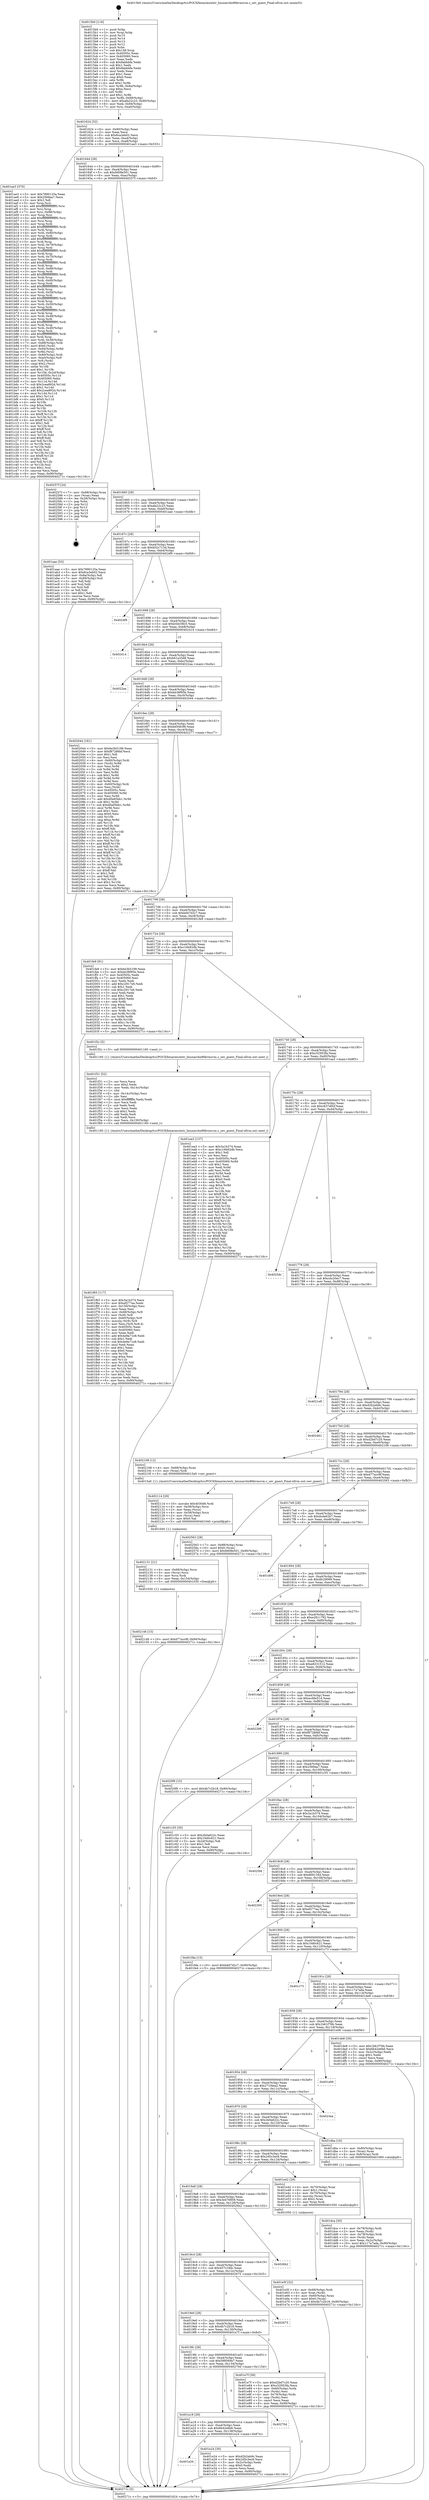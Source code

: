 digraph "0x4015b0" {
  label = "0x4015b0 (/mnt/c/Users/mathe/Desktop/tcc/POCII/binaries/extr_linuxarchx86kvmsvm.c_sev_guest_Final-ollvm.out::main(0))"
  labelloc = "t"
  node[shape=record]

  Entry [label="",width=0.3,height=0.3,shape=circle,fillcolor=black,style=filled]
  "0x401624" [label="{
     0x401624 [32]\l
     | [instrs]\l
     &nbsp;&nbsp;0x401624 \<+6\>: mov -0x90(%rbp),%eax\l
     &nbsp;&nbsp;0x40162a \<+2\>: mov %eax,%ecx\l
     &nbsp;&nbsp;0x40162c \<+6\>: sub $0x8ca3eb02,%ecx\l
     &nbsp;&nbsp;0x401632 \<+6\>: mov %eax,-0xa4(%rbp)\l
     &nbsp;&nbsp;0x401638 \<+6\>: mov %ecx,-0xa8(%rbp)\l
     &nbsp;&nbsp;0x40163e \<+6\>: je 0000000000401ae3 \<main+0x533\>\l
  }"]
  "0x401ae3" [label="{
     0x401ae3 [370]\l
     | [instrs]\l
     &nbsp;&nbsp;0x401ae3 \<+5\>: mov $0x7890125a,%eax\l
     &nbsp;&nbsp;0x401ae8 \<+5\>: mov $0x2569aa7,%ecx\l
     &nbsp;&nbsp;0x401aed \<+2\>: mov $0x1,%dl\l
     &nbsp;&nbsp;0x401aef \<+3\>: mov %rsp,%rsi\l
     &nbsp;&nbsp;0x401af2 \<+4\>: add $0xfffffffffffffff0,%rsi\l
     &nbsp;&nbsp;0x401af6 \<+3\>: mov %rsi,%rsp\l
     &nbsp;&nbsp;0x401af9 \<+7\>: mov %rsi,-0x88(%rbp)\l
     &nbsp;&nbsp;0x401b00 \<+3\>: mov %rsp,%rsi\l
     &nbsp;&nbsp;0x401b03 \<+4\>: add $0xfffffffffffffff0,%rsi\l
     &nbsp;&nbsp;0x401b07 \<+3\>: mov %rsi,%rsp\l
     &nbsp;&nbsp;0x401b0a \<+3\>: mov %rsp,%rdi\l
     &nbsp;&nbsp;0x401b0d \<+4\>: add $0xfffffffffffffff0,%rdi\l
     &nbsp;&nbsp;0x401b11 \<+3\>: mov %rdi,%rsp\l
     &nbsp;&nbsp;0x401b14 \<+4\>: mov %rdi,-0x80(%rbp)\l
     &nbsp;&nbsp;0x401b18 \<+3\>: mov %rsp,%rdi\l
     &nbsp;&nbsp;0x401b1b \<+4\>: add $0xfffffffffffffff0,%rdi\l
     &nbsp;&nbsp;0x401b1f \<+3\>: mov %rdi,%rsp\l
     &nbsp;&nbsp;0x401b22 \<+4\>: mov %rdi,-0x78(%rbp)\l
     &nbsp;&nbsp;0x401b26 \<+3\>: mov %rsp,%rdi\l
     &nbsp;&nbsp;0x401b29 \<+4\>: add $0xfffffffffffffff0,%rdi\l
     &nbsp;&nbsp;0x401b2d \<+3\>: mov %rdi,%rsp\l
     &nbsp;&nbsp;0x401b30 \<+4\>: mov %rdi,-0x70(%rbp)\l
     &nbsp;&nbsp;0x401b34 \<+3\>: mov %rsp,%rdi\l
     &nbsp;&nbsp;0x401b37 \<+4\>: add $0xfffffffffffffff0,%rdi\l
     &nbsp;&nbsp;0x401b3b \<+3\>: mov %rdi,%rsp\l
     &nbsp;&nbsp;0x401b3e \<+4\>: mov %rdi,-0x68(%rbp)\l
     &nbsp;&nbsp;0x401b42 \<+3\>: mov %rsp,%rdi\l
     &nbsp;&nbsp;0x401b45 \<+4\>: add $0xfffffffffffffff0,%rdi\l
     &nbsp;&nbsp;0x401b49 \<+3\>: mov %rdi,%rsp\l
     &nbsp;&nbsp;0x401b4c \<+4\>: mov %rdi,-0x60(%rbp)\l
     &nbsp;&nbsp;0x401b50 \<+3\>: mov %rsp,%rdi\l
     &nbsp;&nbsp;0x401b53 \<+4\>: add $0xfffffffffffffff0,%rdi\l
     &nbsp;&nbsp;0x401b57 \<+3\>: mov %rdi,%rsp\l
     &nbsp;&nbsp;0x401b5a \<+4\>: mov %rdi,-0x58(%rbp)\l
     &nbsp;&nbsp;0x401b5e \<+3\>: mov %rsp,%rdi\l
     &nbsp;&nbsp;0x401b61 \<+4\>: add $0xfffffffffffffff0,%rdi\l
     &nbsp;&nbsp;0x401b65 \<+3\>: mov %rdi,%rsp\l
     &nbsp;&nbsp;0x401b68 \<+4\>: mov %rdi,-0x50(%rbp)\l
     &nbsp;&nbsp;0x401b6c \<+3\>: mov %rsp,%rdi\l
     &nbsp;&nbsp;0x401b6f \<+4\>: add $0xfffffffffffffff0,%rdi\l
     &nbsp;&nbsp;0x401b73 \<+3\>: mov %rdi,%rsp\l
     &nbsp;&nbsp;0x401b76 \<+4\>: mov %rdi,-0x48(%rbp)\l
     &nbsp;&nbsp;0x401b7a \<+3\>: mov %rsp,%rdi\l
     &nbsp;&nbsp;0x401b7d \<+4\>: add $0xfffffffffffffff0,%rdi\l
     &nbsp;&nbsp;0x401b81 \<+3\>: mov %rdi,%rsp\l
     &nbsp;&nbsp;0x401b84 \<+4\>: mov %rdi,-0x40(%rbp)\l
     &nbsp;&nbsp;0x401b88 \<+3\>: mov %rsp,%rdi\l
     &nbsp;&nbsp;0x401b8b \<+4\>: add $0xfffffffffffffff0,%rdi\l
     &nbsp;&nbsp;0x401b8f \<+3\>: mov %rdi,%rsp\l
     &nbsp;&nbsp;0x401b92 \<+4\>: mov %rdi,-0x38(%rbp)\l
     &nbsp;&nbsp;0x401b96 \<+7\>: mov -0x88(%rbp),%rdi\l
     &nbsp;&nbsp;0x401b9d \<+6\>: movl $0x0,(%rdi)\l
     &nbsp;&nbsp;0x401ba3 \<+7\>: mov -0x94(%rbp),%r8d\l
     &nbsp;&nbsp;0x401baa \<+3\>: mov %r8d,(%rsi)\l
     &nbsp;&nbsp;0x401bad \<+4\>: mov -0x80(%rbp),%rdi\l
     &nbsp;&nbsp;0x401bb1 \<+7\>: mov -0xa0(%rbp),%r9\l
     &nbsp;&nbsp;0x401bb8 \<+3\>: mov %r9,(%rdi)\l
     &nbsp;&nbsp;0x401bbb \<+3\>: cmpl $0x2,(%rsi)\l
     &nbsp;&nbsp;0x401bbe \<+4\>: setne %r10b\l
     &nbsp;&nbsp;0x401bc2 \<+4\>: and $0x1,%r10b\l
     &nbsp;&nbsp;0x401bc6 \<+4\>: mov %r10b,-0x2d(%rbp)\l
     &nbsp;&nbsp;0x401bca \<+8\>: mov 0x40505c,%r11d\l
     &nbsp;&nbsp;0x401bd2 \<+7\>: mov 0x405060,%ebx\l
     &nbsp;&nbsp;0x401bd9 \<+3\>: mov %r11d,%r14d\l
     &nbsp;&nbsp;0x401bdc \<+7\>: sub $0x2cea892d,%r14d\l
     &nbsp;&nbsp;0x401be3 \<+4\>: sub $0x1,%r14d\l
     &nbsp;&nbsp;0x401be7 \<+7\>: add $0x2cea892d,%r14d\l
     &nbsp;&nbsp;0x401bee \<+4\>: imul %r14d,%r11d\l
     &nbsp;&nbsp;0x401bf2 \<+4\>: and $0x1,%r11d\l
     &nbsp;&nbsp;0x401bf6 \<+4\>: cmp $0x0,%r11d\l
     &nbsp;&nbsp;0x401bfa \<+4\>: sete %r10b\l
     &nbsp;&nbsp;0x401bfe \<+3\>: cmp $0xa,%ebx\l
     &nbsp;&nbsp;0x401c01 \<+4\>: setl %r15b\l
     &nbsp;&nbsp;0x401c05 \<+3\>: mov %r10b,%r12b\l
     &nbsp;&nbsp;0x401c08 \<+4\>: xor $0xff,%r12b\l
     &nbsp;&nbsp;0x401c0c \<+3\>: mov %r15b,%r13b\l
     &nbsp;&nbsp;0x401c0f \<+4\>: xor $0xff,%r13b\l
     &nbsp;&nbsp;0x401c13 \<+3\>: xor $0x1,%dl\l
     &nbsp;&nbsp;0x401c16 \<+3\>: mov %r12b,%sil\l
     &nbsp;&nbsp;0x401c19 \<+4\>: and $0xff,%sil\l
     &nbsp;&nbsp;0x401c1d \<+3\>: and %dl,%r10b\l
     &nbsp;&nbsp;0x401c20 \<+3\>: mov %r13b,%dil\l
     &nbsp;&nbsp;0x401c23 \<+4\>: and $0xff,%dil\l
     &nbsp;&nbsp;0x401c27 \<+3\>: and %dl,%r15b\l
     &nbsp;&nbsp;0x401c2a \<+3\>: or %r10b,%sil\l
     &nbsp;&nbsp;0x401c2d \<+3\>: or %r15b,%dil\l
     &nbsp;&nbsp;0x401c30 \<+3\>: xor %dil,%sil\l
     &nbsp;&nbsp;0x401c33 \<+3\>: or %r13b,%r12b\l
     &nbsp;&nbsp;0x401c36 \<+4\>: xor $0xff,%r12b\l
     &nbsp;&nbsp;0x401c3a \<+3\>: or $0x1,%dl\l
     &nbsp;&nbsp;0x401c3d \<+3\>: and %dl,%r12b\l
     &nbsp;&nbsp;0x401c40 \<+3\>: or %r12b,%sil\l
     &nbsp;&nbsp;0x401c43 \<+4\>: test $0x1,%sil\l
     &nbsp;&nbsp;0x401c47 \<+3\>: cmovne %ecx,%eax\l
     &nbsp;&nbsp;0x401c4a \<+6\>: mov %eax,-0x90(%rbp)\l
     &nbsp;&nbsp;0x401c50 \<+5\>: jmp 000000000040271c \<main+0x116c\>\l
  }"]
  "0x401644" [label="{
     0x401644 [28]\l
     | [instrs]\l
     &nbsp;&nbsp;0x401644 \<+5\>: jmp 0000000000401649 \<main+0x99\>\l
     &nbsp;&nbsp;0x401649 \<+6\>: mov -0xa4(%rbp),%eax\l
     &nbsp;&nbsp;0x40164f \<+5\>: sub $0x9d08e501,%eax\l
     &nbsp;&nbsp;0x401654 \<+6\>: mov %eax,-0xac(%rbp)\l
     &nbsp;&nbsp;0x40165a \<+6\>: je 000000000040257f \<main+0xfcf\>\l
  }"]
  Exit [label="",width=0.3,height=0.3,shape=circle,fillcolor=black,style=filled,peripheries=2]
  "0x40257f" [label="{
     0x40257f [24]\l
     | [instrs]\l
     &nbsp;&nbsp;0x40257f \<+7\>: mov -0x88(%rbp),%rax\l
     &nbsp;&nbsp;0x402586 \<+2\>: mov (%rax),%eax\l
     &nbsp;&nbsp;0x402588 \<+4\>: lea -0x28(%rbp),%rsp\l
     &nbsp;&nbsp;0x40258c \<+1\>: pop %rbx\l
     &nbsp;&nbsp;0x40258d \<+2\>: pop %r12\l
     &nbsp;&nbsp;0x40258f \<+2\>: pop %r13\l
     &nbsp;&nbsp;0x402591 \<+2\>: pop %r14\l
     &nbsp;&nbsp;0x402593 \<+2\>: pop %r15\l
     &nbsp;&nbsp;0x402595 \<+1\>: pop %rbp\l
     &nbsp;&nbsp;0x402596 \<+1\>: ret\l
  }"]
  "0x401660" [label="{
     0x401660 [28]\l
     | [instrs]\l
     &nbsp;&nbsp;0x401660 \<+5\>: jmp 0000000000401665 \<main+0xb5\>\l
     &nbsp;&nbsp;0x401665 \<+6\>: mov -0xa4(%rbp),%eax\l
     &nbsp;&nbsp;0x40166b \<+5\>: sub $0xafa22c23,%eax\l
     &nbsp;&nbsp;0x401670 \<+6\>: mov %eax,-0xb0(%rbp)\l
     &nbsp;&nbsp;0x401676 \<+6\>: je 0000000000401aae \<main+0x4fe\>\l
  }"]
  "0x402146" [label="{
     0x402146 [15]\l
     | [instrs]\l
     &nbsp;&nbsp;0x402146 \<+10\>: movl $0xd77acc9f,-0x90(%rbp)\l
     &nbsp;&nbsp;0x402150 \<+5\>: jmp 000000000040271c \<main+0x116c\>\l
  }"]
  "0x401aae" [label="{
     0x401aae [53]\l
     | [instrs]\l
     &nbsp;&nbsp;0x401aae \<+5\>: mov $0x7890125a,%eax\l
     &nbsp;&nbsp;0x401ab3 \<+5\>: mov $0x8ca3eb02,%ecx\l
     &nbsp;&nbsp;0x401ab8 \<+6\>: mov -0x8a(%rbp),%dl\l
     &nbsp;&nbsp;0x401abe \<+7\>: mov -0x89(%rbp),%sil\l
     &nbsp;&nbsp;0x401ac5 \<+3\>: mov %dl,%dil\l
     &nbsp;&nbsp;0x401ac8 \<+3\>: and %sil,%dil\l
     &nbsp;&nbsp;0x401acb \<+3\>: xor %sil,%dl\l
     &nbsp;&nbsp;0x401ace \<+3\>: or %dl,%dil\l
     &nbsp;&nbsp;0x401ad1 \<+4\>: test $0x1,%dil\l
     &nbsp;&nbsp;0x401ad5 \<+3\>: cmovne %ecx,%eax\l
     &nbsp;&nbsp;0x401ad8 \<+6\>: mov %eax,-0x90(%rbp)\l
     &nbsp;&nbsp;0x401ade \<+5\>: jmp 000000000040271c \<main+0x116c\>\l
  }"]
  "0x40167c" [label="{
     0x40167c [28]\l
     | [instrs]\l
     &nbsp;&nbsp;0x40167c \<+5\>: jmp 0000000000401681 \<main+0xd1\>\l
     &nbsp;&nbsp;0x401681 \<+6\>: mov -0xa4(%rbp),%eax\l
     &nbsp;&nbsp;0x401687 \<+5\>: sub $0xb02c713d,%eax\l
     &nbsp;&nbsp;0x40168c \<+6\>: mov %eax,-0xb4(%rbp)\l
     &nbsp;&nbsp;0x401692 \<+6\>: je 00000000004024f9 \<main+0xf49\>\l
  }"]
  "0x40271c" [label="{
     0x40271c [5]\l
     | [instrs]\l
     &nbsp;&nbsp;0x40271c \<+5\>: jmp 0000000000401624 \<main+0x74\>\l
  }"]
  "0x4015b0" [label="{
     0x4015b0 [116]\l
     | [instrs]\l
     &nbsp;&nbsp;0x4015b0 \<+1\>: push %rbp\l
     &nbsp;&nbsp;0x4015b1 \<+3\>: mov %rsp,%rbp\l
     &nbsp;&nbsp;0x4015b4 \<+2\>: push %r15\l
     &nbsp;&nbsp;0x4015b6 \<+2\>: push %r14\l
     &nbsp;&nbsp;0x4015b8 \<+2\>: push %r13\l
     &nbsp;&nbsp;0x4015ba \<+2\>: push %r12\l
     &nbsp;&nbsp;0x4015bc \<+1\>: push %rbx\l
     &nbsp;&nbsp;0x4015bd \<+7\>: sub $0x148,%rsp\l
     &nbsp;&nbsp;0x4015c4 \<+7\>: mov 0x40505c,%eax\l
     &nbsp;&nbsp;0x4015cb \<+7\>: mov 0x405060,%ecx\l
     &nbsp;&nbsp;0x4015d2 \<+2\>: mov %eax,%edx\l
     &nbsp;&nbsp;0x4015d4 \<+6\>: sub $0x8abbbfe,%edx\l
     &nbsp;&nbsp;0x4015da \<+3\>: sub $0x1,%edx\l
     &nbsp;&nbsp;0x4015dd \<+6\>: add $0x8abbbfe,%edx\l
     &nbsp;&nbsp;0x4015e3 \<+3\>: imul %edx,%eax\l
     &nbsp;&nbsp;0x4015e6 \<+3\>: and $0x1,%eax\l
     &nbsp;&nbsp;0x4015e9 \<+3\>: cmp $0x0,%eax\l
     &nbsp;&nbsp;0x4015ec \<+4\>: sete %r8b\l
     &nbsp;&nbsp;0x4015f0 \<+4\>: and $0x1,%r8b\l
     &nbsp;&nbsp;0x4015f4 \<+7\>: mov %r8b,-0x8a(%rbp)\l
     &nbsp;&nbsp;0x4015fb \<+3\>: cmp $0xa,%ecx\l
     &nbsp;&nbsp;0x4015fe \<+4\>: setl %r8b\l
     &nbsp;&nbsp;0x401602 \<+4\>: and $0x1,%r8b\l
     &nbsp;&nbsp;0x401606 \<+7\>: mov %r8b,-0x89(%rbp)\l
     &nbsp;&nbsp;0x40160d \<+10\>: movl $0xafa22c23,-0x90(%rbp)\l
     &nbsp;&nbsp;0x401617 \<+6\>: mov %edi,-0x94(%rbp)\l
     &nbsp;&nbsp;0x40161d \<+7\>: mov %rsi,-0xa0(%rbp)\l
  }"]
  "0x402131" [label="{
     0x402131 [21]\l
     | [instrs]\l
     &nbsp;&nbsp;0x402131 \<+4\>: mov -0x68(%rbp),%rcx\l
     &nbsp;&nbsp;0x402135 \<+3\>: mov (%rcx),%rcx\l
     &nbsp;&nbsp;0x402138 \<+3\>: mov %rcx,%rdi\l
     &nbsp;&nbsp;0x40213b \<+6\>: mov %eax,-0x154(%rbp)\l
     &nbsp;&nbsp;0x402141 \<+5\>: call 0000000000401030 \<free@plt\>\l
     | [calls]\l
     &nbsp;&nbsp;0x401030 \{1\} (unknown)\l
  }"]
  "0x402114" [label="{
     0x402114 [29]\l
     | [instrs]\l
     &nbsp;&nbsp;0x402114 \<+10\>: movabs $0x4030d6,%rdi\l
     &nbsp;&nbsp;0x40211e \<+4\>: mov -0x58(%rbp),%rcx\l
     &nbsp;&nbsp;0x402122 \<+2\>: mov %eax,(%rcx)\l
     &nbsp;&nbsp;0x402124 \<+4\>: mov -0x58(%rbp),%rcx\l
     &nbsp;&nbsp;0x402128 \<+2\>: mov (%rcx),%esi\l
     &nbsp;&nbsp;0x40212a \<+2\>: mov $0x0,%al\l
     &nbsp;&nbsp;0x40212c \<+5\>: call 0000000000401040 \<printf@plt\>\l
     | [calls]\l
     &nbsp;&nbsp;0x401040 \{1\} (unknown)\l
  }"]
  "0x4024f9" [label="{
     0x4024f9\l
  }", style=dashed]
  "0x401698" [label="{
     0x401698 [28]\l
     | [instrs]\l
     &nbsp;&nbsp;0x401698 \<+5\>: jmp 000000000040169d \<main+0xed\>\l
     &nbsp;&nbsp;0x40169d \<+6\>: mov -0xa4(%rbp),%eax\l
     &nbsp;&nbsp;0x4016a3 \<+5\>: sub $0xb5dc58c5,%eax\l
     &nbsp;&nbsp;0x4016a8 \<+6\>: mov %eax,-0xb8(%rbp)\l
     &nbsp;&nbsp;0x4016ae \<+6\>: je 0000000000402414 \<main+0xe64\>\l
  }"]
  "0x401f65" [label="{
     0x401f65 [117]\l
     | [instrs]\l
     &nbsp;&nbsp;0x401f65 \<+5\>: mov $0x3a1b374,%ecx\l
     &nbsp;&nbsp;0x401f6a \<+5\>: mov $0xef277ea,%edx\l
     &nbsp;&nbsp;0x401f6f \<+6\>: mov -0x150(%rbp),%esi\l
     &nbsp;&nbsp;0x401f75 \<+3\>: imul %eax,%esi\l
     &nbsp;&nbsp;0x401f78 \<+4\>: mov -0x68(%rbp),%r8\l
     &nbsp;&nbsp;0x401f7c \<+3\>: mov (%r8),%r8\l
     &nbsp;&nbsp;0x401f7f \<+4\>: mov -0x60(%rbp),%r9\l
     &nbsp;&nbsp;0x401f83 \<+3\>: movslq (%r9),%r9\l
     &nbsp;&nbsp;0x401f86 \<+4\>: mov %esi,(%r8,%r9,4)\l
     &nbsp;&nbsp;0x401f8a \<+7\>: mov 0x40505c,%eax\l
     &nbsp;&nbsp;0x401f91 \<+7\>: mov 0x405060,%esi\l
     &nbsp;&nbsp;0x401f98 \<+2\>: mov %eax,%edi\l
     &nbsp;&nbsp;0x401f9a \<+6\>: add $0x4e9a71e8,%edi\l
     &nbsp;&nbsp;0x401fa0 \<+3\>: sub $0x1,%edi\l
     &nbsp;&nbsp;0x401fa3 \<+6\>: sub $0x4e9a71e8,%edi\l
     &nbsp;&nbsp;0x401fa9 \<+3\>: imul %edi,%eax\l
     &nbsp;&nbsp;0x401fac \<+3\>: and $0x1,%eax\l
     &nbsp;&nbsp;0x401faf \<+3\>: cmp $0x0,%eax\l
     &nbsp;&nbsp;0x401fb2 \<+4\>: sete %r10b\l
     &nbsp;&nbsp;0x401fb6 \<+3\>: cmp $0xa,%esi\l
     &nbsp;&nbsp;0x401fb9 \<+4\>: setl %r11b\l
     &nbsp;&nbsp;0x401fbd \<+3\>: mov %r10b,%bl\l
     &nbsp;&nbsp;0x401fc0 \<+3\>: and %r11b,%bl\l
     &nbsp;&nbsp;0x401fc3 \<+3\>: xor %r11b,%r10b\l
     &nbsp;&nbsp;0x401fc6 \<+3\>: or %r10b,%bl\l
     &nbsp;&nbsp;0x401fc9 \<+3\>: test $0x1,%bl\l
     &nbsp;&nbsp;0x401fcc \<+3\>: cmovne %edx,%ecx\l
     &nbsp;&nbsp;0x401fcf \<+6\>: mov %ecx,-0x90(%rbp)\l
     &nbsp;&nbsp;0x401fd5 \<+5\>: jmp 000000000040271c \<main+0x116c\>\l
  }"]
  "0x402414" [label="{
     0x402414\l
  }", style=dashed]
  "0x4016b4" [label="{
     0x4016b4 [28]\l
     | [instrs]\l
     &nbsp;&nbsp;0x4016b4 \<+5\>: jmp 00000000004016b9 \<main+0x109\>\l
     &nbsp;&nbsp;0x4016b9 \<+6\>: mov -0xa4(%rbp),%eax\l
     &nbsp;&nbsp;0x4016bf \<+5\>: sub $0xb61a33d8,%eax\l
     &nbsp;&nbsp;0x4016c4 \<+6\>: mov %eax,-0xbc(%rbp)\l
     &nbsp;&nbsp;0x4016ca \<+6\>: je 00000000004022aa \<main+0xcfa\>\l
  }"]
  "0x401f31" [label="{
     0x401f31 [52]\l
     | [instrs]\l
     &nbsp;&nbsp;0x401f31 \<+2\>: xor %ecx,%ecx\l
     &nbsp;&nbsp;0x401f33 \<+5\>: mov $0x2,%edx\l
     &nbsp;&nbsp;0x401f38 \<+6\>: mov %edx,-0x14c(%rbp)\l
     &nbsp;&nbsp;0x401f3e \<+1\>: cltd\l
     &nbsp;&nbsp;0x401f3f \<+6\>: mov -0x14c(%rbp),%esi\l
     &nbsp;&nbsp;0x401f45 \<+2\>: idiv %esi\l
     &nbsp;&nbsp;0x401f47 \<+6\>: imul $0xfffffffe,%edx,%edx\l
     &nbsp;&nbsp;0x401f4d \<+2\>: mov %ecx,%edi\l
     &nbsp;&nbsp;0x401f4f \<+2\>: sub %edx,%edi\l
     &nbsp;&nbsp;0x401f51 \<+2\>: mov %ecx,%edx\l
     &nbsp;&nbsp;0x401f53 \<+3\>: sub $0x1,%edx\l
     &nbsp;&nbsp;0x401f56 \<+2\>: add %edx,%edi\l
     &nbsp;&nbsp;0x401f58 \<+2\>: sub %edi,%ecx\l
     &nbsp;&nbsp;0x401f5a \<+6\>: mov %ecx,-0x150(%rbp)\l
     &nbsp;&nbsp;0x401f60 \<+5\>: call 0000000000401160 \<next_i\>\l
     | [calls]\l
     &nbsp;&nbsp;0x401160 \{1\} (/mnt/c/Users/mathe/Desktop/tcc/POCII/binaries/extr_linuxarchx86kvmsvm.c_sev_guest_Final-ollvm.out::next_i)\l
  }"]
  "0x4022aa" [label="{
     0x4022aa\l
  }", style=dashed]
  "0x4016d0" [label="{
     0x4016d0 [28]\l
     | [instrs]\l
     &nbsp;&nbsp;0x4016d0 \<+5\>: jmp 00000000004016d5 \<main+0x125\>\l
     &nbsp;&nbsp;0x4016d5 \<+6\>: mov -0xa4(%rbp),%eax\l
     &nbsp;&nbsp;0x4016db \<+5\>: sub $0xbb38f95b,%eax\l
     &nbsp;&nbsp;0x4016e0 \<+6\>: mov %eax,-0xc0(%rbp)\l
     &nbsp;&nbsp;0x4016e6 \<+6\>: je 0000000000402044 \<main+0xa94\>\l
  }"]
  "0x401e5f" [label="{
     0x401e5f [32]\l
     | [instrs]\l
     &nbsp;&nbsp;0x401e5f \<+4\>: mov -0x68(%rbp),%rdi\l
     &nbsp;&nbsp;0x401e63 \<+3\>: mov %rax,(%rdi)\l
     &nbsp;&nbsp;0x401e66 \<+4\>: mov -0x60(%rbp),%rax\l
     &nbsp;&nbsp;0x401e6a \<+6\>: movl $0x0,(%rax)\l
     &nbsp;&nbsp;0x401e70 \<+10\>: movl $0x4b7c2b18,-0x90(%rbp)\l
     &nbsp;&nbsp;0x401e7a \<+5\>: jmp 000000000040271c \<main+0x116c\>\l
  }"]
  "0x402044" [label="{
     0x402044 [181]\l
     | [instrs]\l
     &nbsp;&nbsp;0x402044 \<+5\>: mov $0x6e3b5199,%eax\l
     &nbsp;&nbsp;0x402049 \<+5\>: mov $0xf87286bf,%ecx\l
     &nbsp;&nbsp;0x40204e \<+2\>: mov $0x1,%dl\l
     &nbsp;&nbsp;0x402050 \<+2\>: xor %esi,%esi\l
     &nbsp;&nbsp;0x402052 \<+4\>: mov -0x60(%rbp),%rdi\l
     &nbsp;&nbsp;0x402056 \<+3\>: mov (%rdi),%r8d\l
     &nbsp;&nbsp;0x402059 \<+3\>: mov %esi,%r9d\l
     &nbsp;&nbsp;0x40205c \<+3\>: sub %r8d,%r9d\l
     &nbsp;&nbsp;0x40205f \<+3\>: mov %esi,%r8d\l
     &nbsp;&nbsp;0x402062 \<+4\>: sub $0x1,%r8d\l
     &nbsp;&nbsp;0x402066 \<+3\>: add %r8d,%r9d\l
     &nbsp;&nbsp;0x402069 \<+3\>: sub %r9d,%esi\l
     &nbsp;&nbsp;0x40206c \<+4\>: mov -0x60(%rbp),%rdi\l
     &nbsp;&nbsp;0x402070 \<+2\>: mov %esi,(%rdi)\l
     &nbsp;&nbsp;0x402072 \<+7\>: mov 0x40505c,%esi\l
     &nbsp;&nbsp;0x402079 \<+8\>: mov 0x405060,%r8d\l
     &nbsp;&nbsp;0x402081 \<+3\>: mov %esi,%r9d\l
     &nbsp;&nbsp;0x402084 \<+7\>: add $0xd0a95bb1,%r9d\l
     &nbsp;&nbsp;0x40208b \<+4\>: sub $0x1,%r9d\l
     &nbsp;&nbsp;0x40208f \<+7\>: sub $0xd0a95bb1,%r9d\l
     &nbsp;&nbsp;0x402096 \<+4\>: imul %r9d,%esi\l
     &nbsp;&nbsp;0x40209a \<+3\>: and $0x1,%esi\l
     &nbsp;&nbsp;0x40209d \<+3\>: cmp $0x0,%esi\l
     &nbsp;&nbsp;0x4020a0 \<+4\>: sete %r10b\l
     &nbsp;&nbsp;0x4020a4 \<+4\>: cmp $0xa,%r8d\l
     &nbsp;&nbsp;0x4020a8 \<+4\>: setl %r11b\l
     &nbsp;&nbsp;0x4020ac \<+3\>: mov %r10b,%bl\l
     &nbsp;&nbsp;0x4020af \<+3\>: xor $0xff,%bl\l
     &nbsp;&nbsp;0x4020b2 \<+3\>: mov %r11b,%r14b\l
     &nbsp;&nbsp;0x4020b5 \<+4\>: xor $0xff,%r14b\l
     &nbsp;&nbsp;0x4020b9 \<+3\>: xor $0x1,%dl\l
     &nbsp;&nbsp;0x4020bc \<+3\>: mov %bl,%r15b\l
     &nbsp;&nbsp;0x4020bf \<+4\>: and $0xff,%r15b\l
     &nbsp;&nbsp;0x4020c3 \<+3\>: and %dl,%r10b\l
     &nbsp;&nbsp;0x4020c6 \<+3\>: mov %r14b,%r12b\l
     &nbsp;&nbsp;0x4020c9 \<+4\>: and $0xff,%r12b\l
     &nbsp;&nbsp;0x4020cd \<+3\>: and %dl,%r11b\l
     &nbsp;&nbsp;0x4020d0 \<+3\>: or %r10b,%r15b\l
     &nbsp;&nbsp;0x4020d3 \<+3\>: or %r11b,%r12b\l
     &nbsp;&nbsp;0x4020d6 \<+3\>: xor %r12b,%r15b\l
     &nbsp;&nbsp;0x4020d9 \<+3\>: or %r14b,%bl\l
     &nbsp;&nbsp;0x4020dc \<+3\>: xor $0xff,%bl\l
     &nbsp;&nbsp;0x4020df \<+3\>: or $0x1,%dl\l
     &nbsp;&nbsp;0x4020e2 \<+2\>: and %dl,%bl\l
     &nbsp;&nbsp;0x4020e4 \<+3\>: or %bl,%r15b\l
     &nbsp;&nbsp;0x4020e7 \<+4\>: test $0x1,%r15b\l
     &nbsp;&nbsp;0x4020eb \<+3\>: cmovne %ecx,%eax\l
     &nbsp;&nbsp;0x4020ee \<+6\>: mov %eax,-0x90(%rbp)\l
     &nbsp;&nbsp;0x4020f4 \<+5\>: jmp 000000000040271c \<main+0x116c\>\l
  }"]
  "0x4016ec" [label="{
     0x4016ec [28]\l
     | [instrs]\l
     &nbsp;&nbsp;0x4016ec \<+5\>: jmp 00000000004016f1 \<main+0x141\>\l
     &nbsp;&nbsp;0x4016f1 \<+6\>: mov -0xa4(%rbp),%eax\l
     &nbsp;&nbsp;0x4016f7 \<+5\>: sub $0xbd50fc98,%eax\l
     &nbsp;&nbsp;0x4016fc \<+6\>: mov %eax,-0xc4(%rbp)\l
     &nbsp;&nbsp;0x401702 \<+6\>: je 0000000000402277 \<main+0xcc7\>\l
  }"]
  "0x401a34" [label="{
     0x401a34\l
  }", style=dashed]
  "0x402277" [label="{
     0x402277\l
  }", style=dashed]
  "0x401708" [label="{
     0x401708 [28]\l
     | [instrs]\l
     &nbsp;&nbsp;0x401708 \<+5\>: jmp 000000000040170d \<main+0x15d\>\l
     &nbsp;&nbsp;0x40170d \<+6\>: mov -0xa4(%rbp),%eax\l
     &nbsp;&nbsp;0x401713 \<+5\>: sub $0xbdd7d2c7,%eax\l
     &nbsp;&nbsp;0x401718 \<+6\>: mov %eax,-0xc8(%rbp)\l
     &nbsp;&nbsp;0x40171e \<+6\>: je 0000000000401fe9 \<main+0xa39\>\l
  }"]
  "0x401e24" [label="{
     0x401e24 [30]\l
     | [instrs]\l
     &nbsp;&nbsp;0x401e24 \<+5\>: mov $0xd2b2eb9c,%eax\l
     &nbsp;&nbsp;0x401e29 \<+5\>: mov $0x2d5c3ec8,%ecx\l
     &nbsp;&nbsp;0x401e2e \<+3\>: mov -0x2c(%rbp),%edx\l
     &nbsp;&nbsp;0x401e31 \<+3\>: cmp $0x0,%edx\l
     &nbsp;&nbsp;0x401e34 \<+3\>: cmove %ecx,%eax\l
     &nbsp;&nbsp;0x401e37 \<+6\>: mov %eax,-0x90(%rbp)\l
     &nbsp;&nbsp;0x401e3d \<+5\>: jmp 000000000040271c \<main+0x116c\>\l
  }"]
  "0x401fe9" [label="{
     0x401fe9 [91]\l
     | [instrs]\l
     &nbsp;&nbsp;0x401fe9 \<+5\>: mov $0x6e3b5199,%eax\l
     &nbsp;&nbsp;0x401fee \<+5\>: mov $0xbb38f95b,%ecx\l
     &nbsp;&nbsp;0x401ff3 \<+7\>: mov 0x40505c,%edx\l
     &nbsp;&nbsp;0x401ffa \<+7\>: mov 0x405060,%esi\l
     &nbsp;&nbsp;0x402001 \<+2\>: mov %edx,%edi\l
     &nbsp;&nbsp;0x402003 \<+6\>: add $0xc2917e6,%edi\l
     &nbsp;&nbsp;0x402009 \<+3\>: sub $0x1,%edi\l
     &nbsp;&nbsp;0x40200c \<+6\>: sub $0xc2917e6,%edi\l
     &nbsp;&nbsp;0x402012 \<+3\>: imul %edi,%edx\l
     &nbsp;&nbsp;0x402015 \<+3\>: and $0x1,%edx\l
     &nbsp;&nbsp;0x402018 \<+3\>: cmp $0x0,%edx\l
     &nbsp;&nbsp;0x40201b \<+4\>: sete %r8b\l
     &nbsp;&nbsp;0x40201f \<+3\>: cmp $0xa,%esi\l
     &nbsp;&nbsp;0x402022 \<+4\>: setl %r9b\l
     &nbsp;&nbsp;0x402026 \<+3\>: mov %r8b,%r10b\l
     &nbsp;&nbsp;0x402029 \<+3\>: and %r9b,%r10b\l
     &nbsp;&nbsp;0x40202c \<+3\>: xor %r9b,%r8b\l
     &nbsp;&nbsp;0x40202f \<+3\>: or %r8b,%r10b\l
     &nbsp;&nbsp;0x402032 \<+4\>: test $0x1,%r10b\l
     &nbsp;&nbsp;0x402036 \<+3\>: cmovne %ecx,%eax\l
     &nbsp;&nbsp;0x402039 \<+6\>: mov %eax,-0x90(%rbp)\l
     &nbsp;&nbsp;0x40203f \<+5\>: jmp 000000000040271c \<main+0x116c\>\l
  }"]
  "0x401724" [label="{
     0x401724 [28]\l
     | [instrs]\l
     &nbsp;&nbsp;0x401724 \<+5\>: jmp 0000000000401729 \<main+0x179\>\l
     &nbsp;&nbsp;0x401729 \<+6\>: mov -0xa4(%rbp),%eax\l
     &nbsp;&nbsp;0x40172f \<+5\>: sub $0xc16b92db,%eax\l
     &nbsp;&nbsp;0x401734 \<+6\>: mov %eax,-0xcc(%rbp)\l
     &nbsp;&nbsp;0x40173a \<+6\>: je 0000000000401f2c \<main+0x97c\>\l
  }"]
  "0x401a18" [label="{
     0x401a18 [28]\l
     | [instrs]\l
     &nbsp;&nbsp;0x401a18 \<+5\>: jmp 0000000000401a1d \<main+0x46d\>\l
     &nbsp;&nbsp;0x401a1d \<+6\>: mov -0xa4(%rbp),%eax\l
     &nbsp;&nbsp;0x401a23 \<+5\>: sub $0x6b42e6b6,%eax\l
     &nbsp;&nbsp;0x401a28 \<+6\>: mov %eax,-0x138(%rbp)\l
     &nbsp;&nbsp;0x401a2e \<+6\>: je 0000000000401e24 \<main+0x874\>\l
  }"]
  "0x401f2c" [label="{
     0x401f2c [5]\l
     | [instrs]\l
     &nbsp;&nbsp;0x401f2c \<+5\>: call 0000000000401160 \<next_i\>\l
     | [calls]\l
     &nbsp;&nbsp;0x401160 \{1\} (/mnt/c/Users/mathe/Desktop/tcc/POCII/binaries/extr_linuxarchx86kvmsvm.c_sev_guest_Final-ollvm.out::next_i)\l
  }"]
  "0x401740" [label="{
     0x401740 [28]\l
     | [instrs]\l
     &nbsp;&nbsp;0x401740 \<+5\>: jmp 0000000000401745 \<main+0x195\>\l
     &nbsp;&nbsp;0x401745 \<+6\>: mov -0xa4(%rbp),%eax\l
     &nbsp;&nbsp;0x40174b \<+5\>: sub $0xc52953fa,%eax\l
     &nbsp;&nbsp;0x401750 \<+6\>: mov %eax,-0xd0(%rbp)\l
     &nbsp;&nbsp;0x401756 \<+6\>: je 0000000000401ea3 \<main+0x8f3\>\l
  }"]
  "0x40270d" [label="{
     0x40270d\l
  }", style=dashed]
  "0x401ea3" [label="{
     0x401ea3 [137]\l
     | [instrs]\l
     &nbsp;&nbsp;0x401ea3 \<+5\>: mov $0x3a1b374,%eax\l
     &nbsp;&nbsp;0x401ea8 \<+5\>: mov $0xc16b92db,%ecx\l
     &nbsp;&nbsp;0x401ead \<+2\>: mov $0x1,%dl\l
     &nbsp;&nbsp;0x401eaf \<+2\>: xor %esi,%esi\l
     &nbsp;&nbsp;0x401eb1 \<+7\>: mov 0x40505c,%edi\l
     &nbsp;&nbsp;0x401eb8 \<+8\>: mov 0x405060,%r8d\l
     &nbsp;&nbsp;0x401ec0 \<+3\>: sub $0x1,%esi\l
     &nbsp;&nbsp;0x401ec3 \<+3\>: mov %edi,%r9d\l
     &nbsp;&nbsp;0x401ec6 \<+3\>: add %esi,%r9d\l
     &nbsp;&nbsp;0x401ec9 \<+4\>: imul %r9d,%edi\l
     &nbsp;&nbsp;0x401ecd \<+3\>: and $0x1,%edi\l
     &nbsp;&nbsp;0x401ed0 \<+3\>: cmp $0x0,%edi\l
     &nbsp;&nbsp;0x401ed3 \<+4\>: sete %r10b\l
     &nbsp;&nbsp;0x401ed7 \<+4\>: cmp $0xa,%r8d\l
     &nbsp;&nbsp;0x401edb \<+4\>: setl %r11b\l
     &nbsp;&nbsp;0x401edf \<+3\>: mov %r10b,%bl\l
     &nbsp;&nbsp;0x401ee2 \<+3\>: xor $0xff,%bl\l
     &nbsp;&nbsp;0x401ee5 \<+3\>: mov %r11b,%r14b\l
     &nbsp;&nbsp;0x401ee8 \<+4\>: xor $0xff,%r14b\l
     &nbsp;&nbsp;0x401eec \<+3\>: xor $0x0,%dl\l
     &nbsp;&nbsp;0x401eef \<+3\>: mov %bl,%r15b\l
     &nbsp;&nbsp;0x401ef2 \<+4\>: and $0x0,%r15b\l
     &nbsp;&nbsp;0x401ef6 \<+3\>: and %dl,%r10b\l
     &nbsp;&nbsp;0x401ef9 \<+3\>: mov %r14b,%r12b\l
     &nbsp;&nbsp;0x401efc \<+4\>: and $0x0,%r12b\l
     &nbsp;&nbsp;0x401f00 \<+3\>: and %dl,%r11b\l
     &nbsp;&nbsp;0x401f03 \<+3\>: or %r10b,%r15b\l
     &nbsp;&nbsp;0x401f06 \<+3\>: or %r11b,%r12b\l
     &nbsp;&nbsp;0x401f09 \<+3\>: xor %r12b,%r15b\l
     &nbsp;&nbsp;0x401f0c \<+3\>: or %r14b,%bl\l
     &nbsp;&nbsp;0x401f0f \<+3\>: xor $0xff,%bl\l
     &nbsp;&nbsp;0x401f12 \<+3\>: or $0x0,%dl\l
     &nbsp;&nbsp;0x401f15 \<+2\>: and %dl,%bl\l
     &nbsp;&nbsp;0x401f17 \<+3\>: or %bl,%r15b\l
     &nbsp;&nbsp;0x401f1a \<+4\>: test $0x1,%r15b\l
     &nbsp;&nbsp;0x401f1e \<+3\>: cmovne %ecx,%eax\l
     &nbsp;&nbsp;0x401f21 \<+6\>: mov %eax,-0x90(%rbp)\l
     &nbsp;&nbsp;0x401f27 \<+5\>: jmp 000000000040271c \<main+0x116c\>\l
  }"]
  "0x40175c" [label="{
     0x40175c [28]\l
     | [instrs]\l
     &nbsp;&nbsp;0x40175c \<+5\>: jmp 0000000000401761 \<main+0x1b1\>\l
     &nbsp;&nbsp;0x401761 \<+6\>: mov -0xa4(%rbp),%eax\l
     &nbsp;&nbsp;0x401767 \<+5\>: sub $0xc637d0cf,%eax\l
     &nbsp;&nbsp;0x40176c \<+6\>: mov %eax,-0xd4(%rbp)\l
     &nbsp;&nbsp;0x401772 \<+6\>: je 00000000004025dc \<main+0x102c\>\l
  }"]
  "0x4019fc" [label="{
     0x4019fc [28]\l
     | [instrs]\l
     &nbsp;&nbsp;0x4019fc \<+5\>: jmp 0000000000401a01 \<main+0x451\>\l
     &nbsp;&nbsp;0x401a01 \<+6\>: mov -0xa4(%rbp),%eax\l
     &nbsp;&nbsp;0x401a07 \<+5\>: sub $0x588569a7,%eax\l
     &nbsp;&nbsp;0x401a0c \<+6\>: mov %eax,-0x134(%rbp)\l
     &nbsp;&nbsp;0x401a12 \<+6\>: je 000000000040270d \<main+0x115d\>\l
  }"]
  "0x4025dc" [label="{
     0x4025dc\l
  }", style=dashed]
  "0x401778" [label="{
     0x401778 [28]\l
     | [instrs]\l
     &nbsp;&nbsp;0x401778 \<+5\>: jmp 000000000040177d \<main+0x1cd\>\l
     &nbsp;&nbsp;0x40177d \<+6\>: mov -0xa4(%rbp),%eax\l
     &nbsp;&nbsp;0x401783 \<+5\>: sub $0xcdc20ec7,%eax\l
     &nbsp;&nbsp;0x401788 \<+6\>: mov %eax,-0xd8(%rbp)\l
     &nbsp;&nbsp;0x40178e \<+6\>: je 00000000004021e8 \<main+0xc38\>\l
  }"]
  "0x401e7f" [label="{
     0x401e7f [36]\l
     | [instrs]\l
     &nbsp;&nbsp;0x401e7f \<+5\>: mov $0xd2bd7c20,%eax\l
     &nbsp;&nbsp;0x401e84 \<+5\>: mov $0xc52953fa,%ecx\l
     &nbsp;&nbsp;0x401e89 \<+4\>: mov -0x60(%rbp),%rdx\l
     &nbsp;&nbsp;0x401e8d \<+2\>: mov (%rdx),%esi\l
     &nbsp;&nbsp;0x401e8f \<+4\>: mov -0x70(%rbp),%rdx\l
     &nbsp;&nbsp;0x401e93 \<+2\>: cmp (%rdx),%esi\l
     &nbsp;&nbsp;0x401e95 \<+3\>: cmovl %ecx,%eax\l
     &nbsp;&nbsp;0x401e98 \<+6\>: mov %eax,-0x90(%rbp)\l
     &nbsp;&nbsp;0x401e9e \<+5\>: jmp 000000000040271c \<main+0x116c\>\l
  }"]
  "0x4021e8" [label="{
     0x4021e8\l
  }", style=dashed]
  "0x401794" [label="{
     0x401794 [28]\l
     | [instrs]\l
     &nbsp;&nbsp;0x401794 \<+5\>: jmp 0000000000401799 \<main+0x1e9\>\l
     &nbsp;&nbsp;0x401799 \<+6\>: mov -0xa4(%rbp),%eax\l
     &nbsp;&nbsp;0x40179f \<+5\>: sub $0xd2b2eb9c,%eax\l
     &nbsp;&nbsp;0x4017a4 \<+6\>: mov %eax,-0xdc(%rbp)\l
     &nbsp;&nbsp;0x4017aa \<+6\>: je 0000000000402461 \<main+0xeb1\>\l
  }"]
  "0x4019e0" [label="{
     0x4019e0 [28]\l
     | [instrs]\l
     &nbsp;&nbsp;0x4019e0 \<+5\>: jmp 00000000004019e5 \<main+0x435\>\l
     &nbsp;&nbsp;0x4019e5 \<+6\>: mov -0xa4(%rbp),%eax\l
     &nbsp;&nbsp;0x4019eb \<+5\>: sub $0x4b7c2b18,%eax\l
     &nbsp;&nbsp;0x4019f0 \<+6\>: mov %eax,-0x130(%rbp)\l
     &nbsp;&nbsp;0x4019f6 \<+6\>: je 0000000000401e7f \<main+0x8cf\>\l
  }"]
  "0x402461" [label="{
     0x402461\l
  }", style=dashed]
  "0x4017b0" [label="{
     0x4017b0 [28]\l
     | [instrs]\l
     &nbsp;&nbsp;0x4017b0 \<+5\>: jmp 00000000004017b5 \<main+0x205\>\l
     &nbsp;&nbsp;0x4017b5 \<+6\>: mov -0xa4(%rbp),%eax\l
     &nbsp;&nbsp;0x4017bb \<+5\>: sub $0xd2bd7c20,%eax\l
     &nbsp;&nbsp;0x4017c0 \<+6\>: mov %eax,-0xe0(%rbp)\l
     &nbsp;&nbsp;0x4017c6 \<+6\>: je 0000000000402108 \<main+0xb58\>\l
  }"]
  "0x402675" [label="{
     0x402675\l
  }", style=dashed]
  "0x402108" [label="{
     0x402108 [12]\l
     | [instrs]\l
     &nbsp;&nbsp;0x402108 \<+4\>: mov -0x68(%rbp),%rax\l
     &nbsp;&nbsp;0x40210c \<+3\>: mov (%rax),%rdi\l
     &nbsp;&nbsp;0x40210f \<+5\>: call 00000000004015a0 \<sev_guest\>\l
     | [calls]\l
     &nbsp;&nbsp;0x4015a0 \{1\} (/mnt/c/Users/mathe/Desktop/tcc/POCII/binaries/extr_linuxarchx86kvmsvm.c_sev_guest_Final-ollvm.out::sev_guest)\l
  }"]
  "0x4017cc" [label="{
     0x4017cc [28]\l
     | [instrs]\l
     &nbsp;&nbsp;0x4017cc \<+5\>: jmp 00000000004017d1 \<main+0x221\>\l
     &nbsp;&nbsp;0x4017d1 \<+6\>: mov -0xa4(%rbp),%eax\l
     &nbsp;&nbsp;0x4017d7 \<+5\>: sub $0xd77acc9f,%eax\l
     &nbsp;&nbsp;0x4017dc \<+6\>: mov %eax,-0xe4(%rbp)\l
     &nbsp;&nbsp;0x4017e2 \<+6\>: je 0000000000402563 \<main+0xfb3\>\l
  }"]
  "0x4019c4" [label="{
     0x4019c4 [28]\l
     | [instrs]\l
     &nbsp;&nbsp;0x4019c4 \<+5\>: jmp 00000000004019c9 \<main+0x419\>\l
     &nbsp;&nbsp;0x4019c9 \<+6\>: mov -0xa4(%rbp),%eax\l
     &nbsp;&nbsp;0x4019cf \<+5\>: sub $0x457c19dc,%eax\l
     &nbsp;&nbsp;0x4019d4 \<+6\>: mov %eax,-0x12c(%rbp)\l
     &nbsp;&nbsp;0x4019da \<+6\>: je 0000000000402675 \<main+0x10c5\>\l
  }"]
  "0x402563" [label="{
     0x402563 [28]\l
     | [instrs]\l
     &nbsp;&nbsp;0x402563 \<+7\>: mov -0x88(%rbp),%rax\l
     &nbsp;&nbsp;0x40256a \<+6\>: movl $0x0,(%rax)\l
     &nbsp;&nbsp;0x402570 \<+10\>: movl $0x9d08e501,-0x90(%rbp)\l
     &nbsp;&nbsp;0x40257a \<+5\>: jmp 000000000040271c \<main+0x116c\>\l
  }"]
  "0x4017e8" [label="{
     0x4017e8 [28]\l
     | [instrs]\l
     &nbsp;&nbsp;0x4017e8 \<+5\>: jmp 00000000004017ed \<main+0x23d\>\l
     &nbsp;&nbsp;0x4017ed \<+6\>: mov -0xa4(%rbp),%eax\l
     &nbsp;&nbsp;0x4017f3 \<+5\>: sub $0xdcde62b7,%eax\l
     &nbsp;&nbsp;0x4017f8 \<+6\>: mov %eax,-0xe8(%rbp)\l
     &nbsp;&nbsp;0x4017fe \<+6\>: je 0000000000401d06 \<main+0x756\>\l
  }"]
  "0x4026b2" [label="{
     0x4026b2\l
  }", style=dashed]
  "0x401d06" [label="{
     0x401d06\l
  }", style=dashed]
  "0x401804" [label="{
     0x401804 [28]\l
     | [instrs]\l
     &nbsp;&nbsp;0x401804 \<+5\>: jmp 0000000000401809 \<main+0x259\>\l
     &nbsp;&nbsp;0x401809 \<+6\>: mov -0xa4(%rbp),%eax\l
     &nbsp;&nbsp;0x40180f \<+5\>: sub $0xdfc29069,%eax\l
     &nbsp;&nbsp;0x401814 \<+6\>: mov %eax,-0xec(%rbp)\l
     &nbsp;&nbsp;0x40181a \<+6\>: je 0000000000402470 \<main+0xec0\>\l
  }"]
  "0x4019a8" [label="{
     0x4019a8 [28]\l
     | [instrs]\l
     &nbsp;&nbsp;0x4019a8 \<+5\>: jmp 00000000004019ad \<main+0x3fd\>\l
     &nbsp;&nbsp;0x4019ad \<+6\>: mov -0xa4(%rbp),%eax\l
     &nbsp;&nbsp;0x4019b3 \<+5\>: sub $0x3e476859,%eax\l
     &nbsp;&nbsp;0x4019b8 \<+6\>: mov %eax,-0x128(%rbp)\l
     &nbsp;&nbsp;0x4019be \<+6\>: je 00000000004026b2 \<main+0x1102\>\l
  }"]
  "0x402470" [label="{
     0x402470\l
  }", style=dashed]
  "0x401820" [label="{
     0x401820 [28]\l
     | [instrs]\l
     &nbsp;&nbsp;0x401820 \<+5\>: jmp 0000000000401825 \<main+0x275\>\l
     &nbsp;&nbsp;0x401825 \<+6\>: mov -0xa4(%rbp),%eax\l
     &nbsp;&nbsp;0x40182b \<+5\>: sub $0xe2811792,%eax\l
     &nbsp;&nbsp;0x401830 \<+6\>: mov %eax,-0xf0(%rbp)\l
     &nbsp;&nbsp;0x401836 \<+6\>: je 00000000004023db \<main+0xe2b\>\l
  }"]
  "0x401e42" [label="{
     0x401e42 [29]\l
     | [instrs]\l
     &nbsp;&nbsp;0x401e42 \<+4\>: mov -0x70(%rbp),%rax\l
     &nbsp;&nbsp;0x401e46 \<+6\>: movl $0x1,(%rax)\l
     &nbsp;&nbsp;0x401e4c \<+4\>: mov -0x70(%rbp),%rax\l
     &nbsp;&nbsp;0x401e50 \<+3\>: movslq (%rax),%rax\l
     &nbsp;&nbsp;0x401e53 \<+4\>: shl $0x2,%rax\l
     &nbsp;&nbsp;0x401e57 \<+3\>: mov %rax,%rdi\l
     &nbsp;&nbsp;0x401e5a \<+5\>: call 0000000000401050 \<malloc@plt\>\l
     | [calls]\l
     &nbsp;&nbsp;0x401050 \{1\} (unknown)\l
  }"]
  "0x4023db" [label="{
     0x4023db\l
  }", style=dashed]
  "0x40183c" [label="{
     0x40183c [28]\l
     | [instrs]\l
     &nbsp;&nbsp;0x40183c \<+5\>: jmp 0000000000401841 \<main+0x291\>\l
     &nbsp;&nbsp;0x401841 \<+6\>: mov -0xa4(%rbp),%eax\l
     &nbsp;&nbsp;0x401847 \<+5\>: sub $0xe8231512,%eax\l
     &nbsp;&nbsp;0x40184c \<+6\>: mov %eax,-0xf4(%rbp)\l
     &nbsp;&nbsp;0x401852 \<+6\>: je 0000000000401dab \<main+0x7fb\>\l
  }"]
  "0x401dca" [label="{
     0x401dca [30]\l
     | [instrs]\l
     &nbsp;&nbsp;0x401dca \<+4\>: mov -0x78(%rbp),%rdi\l
     &nbsp;&nbsp;0x401dce \<+2\>: mov %eax,(%rdi)\l
     &nbsp;&nbsp;0x401dd0 \<+4\>: mov -0x78(%rbp),%rdi\l
     &nbsp;&nbsp;0x401dd4 \<+2\>: mov (%rdi),%eax\l
     &nbsp;&nbsp;0x401dd6 \<+3\>: mov %eax,-0x2c(%rbp)\l
     &nbsp;&nbsp;0x401dd9 \<+10\>: movl $0x117a7ada,-0x90(%rbp)\l
     &nbsp;&nbsp;0x401de3 \<+5\>: jmp 000000000040271c \<main+0x116c\>\l
  }"]
  "0x401dab" [label="{
     0x401dab\l
  }", style=dashed]
  "0x401858" [label="{
     0x401858 [28]\l
     | [instrs]\l
     &nbsp;&nbsp;0x401858 \<+5\>: jmp 000000000040185d \<main+0x2ad\>\l
     &nbsp;&nbsp;0x40185d \<+6\>: mov -0xa4(%rbp),%eax\l
     &nbsp;&nbsp;0x401863 \<+5\>: sub $0xecd9e51d,%eax\l
     &nbsp;&nbsp;0x401868 \<+6\>: mov %eax,-0xf8(%rbp)\l
     &nbsp;&nbsp;0x40186e \<+6\>: je 0000000000402286 \<main+0xcd6\>\l
  }"]
  "0x40198c" [label="{
     0x40198c [28]\l
     | [instrs]\l
     &nbsp;&nbsp;0x40198c \<+5\>: jmp 0000000000401991 \<main+0x3e1\>\l
     &nbsp;&nbsp;0x401991 \<+6\>: mov -0xa4(%rbp),%eax\l
     &nbsp;&nbsp;0x401997 \<+5\>: sub $0x2d5c3ec8,%eax\l
     &nbsp;&nbsp;0x40199c \<+6\>: mov %eax,-0x124(%rbp)\l
     &nbsp;&nbsp;0x4019a2 \<+6\>: je 0000000000401e42 \<main+0x892\>\l
  }"]
  "0x402286" [label="{
     0x402286\l
  }", style=dashed]
  "0x401874" [label="{
     0x401874 [28]\l
     | [instrs]\l
     &nbsp;&nbsp;0x401874 \<+5\>: jmp 0000000000401879 \<main+0x2c9\>\l
     &nbsp;&nbsp;0x401879 \<+6\>: mov -0xa4(%rbp),%eax\l
     &nbsp;&nbsp;0x40187f \<+5\>: sub $0xf87286bf,%eax\l
     &nbsp;&nbsp;0x401884 \<+6\>: mov %eax,-0xfc(%rbp)\l
     &nbsp;&nbsp;0x40188a \<+6\>: je 00000000004020f9 \<main+0xb49\>\l
  }"]
  "0x401dba" [label="{
     0x401dba [16]\l
     | [instrs]\l
     &nbsp;&nbsp;0x401dba \<+4\>: mov -0x80(%rbp),%rax\l
     &nbsp;&nbsp;0x401dbe \<+3\>: mov (%rax),%rax\l
     &nbsp;&nbsp;0x401dc1 \<+4\>: mov 0x8(%rax),%rdi\l
     &nbsp;&nbsp;0x401dc5 \<+5\>: call 0000000000401060 \<atoi@plt\>\l
     | [calls]\l
     &nbsp;&nbsp;0x401060 \{1\} (unknown)\l
  }"]
  "0x4020f9" [label="{
     0x4020f9 [15]\l
     | [instrs]\l
     &nbsp;&nbsp;0x4020f9 \<+10\>: movl $0x4b7c2b18,-0x90(%rbp)\l
     &nbsp;&nbsp;0x402103 \<+5\>: jmp 000000000040271c \<main+0x116c\>\l
  }"]
  "0x401890" [label="{
     0x401890 [28]\l
     | [instrs]\l
     &nbsp;&nbsp;0x401890 \<+5\>: jmp 0000000000401895 \<main+0x2e5\>\l
     &nbsp;&nbsp;0x401895 \<+6\>: mov -0xa4(%rbp),%eax\l
     &nbsp;&nbsp;0x40189b \<+5\>: sub $0x2569aa7,%eax\l
     &nbsp;&nbsp;0x4018a0 \<+6\>: mov %eax,-0x100(%rbp)\l
     &nbsp;&nbsp;0x4018a6 \<+6\>: je 0000000000401c55 \<main+0x6a5\>\l
  }"]
  "0x401970" [label="{
     0x401970 [28]\l
     | [instrs]\l
     &nbsp;&nbsp;0x401970 \<+5\>: jmp 0000000000401975 \<main+0x3c5\>\l
     &nbsp;&nbsp;0x401975 \<+6\>: mov -0xa4(%rbp),%eax\l
     &nbsp;&nbsp;0x40197b \<+5\>: sub $0x2b0a622c,%eax\l
     &nbsp;&nbsp;0x401980 \<+6\>: mov %eax,-0x120(%rbp)\l
     &nbsp;&nbsp;0x401986 \<+6\>: je 0000000000401dba \<main+0x80a\>\l
  }"]
  "0x401c55" [label="{
     0x401c55 [30]\l
     | [instrs]\l
     &nbsp;&nbsp;0x401c55 \<+5\>: mov $0x2b0a622c,%eax\l
     &nbsp;&nbsp;0x401c5a \<+5\>: mov $0x10d0c621,%ecx\l
     &nbsp;&nbsp;0x401c5f \<+3\>: mov -0x2d(%rbp),%dl\l
     &nbsp;&nbsp;0x401c62 \<+3\>: test $0x1,%dl\l
     &nbsp;&nbsp;0x401c65 \<+3\>: cmovne %ecx,%eax\l
     &nbsp;&nbsp;0x401c68 \<+6\>: mov %eax,-0x90(%rbp)\l
     &nbsp;&nbsp;0x401c6e \<+5\>: jmp 000000000040271c \<main+0x116c\>\l
  }"]
  "0x4018ac" [label="{
     0x4018ac [28]\l
     | [instrs]\l
     &nbsp;&nbsp;0x4018ac \<+5\>: jmp 00000000004018b1 \<main+0x301\>\l
     &nbsp;&nbsp;0x4018b1 \<+6\>: mov -0xa4(%rbp),%eax\l
     &nbsp;&nbsp;0x4018b7 \<+5\>: sub $0x3a1b374,%eax\l
     &nbsp;&nbsp;0x4018bc \<+6\>: mov %eax,-0x104(%rbp)\l
     &nbsp;&nbsp;0x4018c2 \<+6\>: je 00000000004025fd \<main+0x104d\>\l
  }"]
  "0x4023ea" [label="{
     0x4023ea\l
  }", style=dashed]
  "0x4025fd" [label="{
     0x4025fd\l
  }", style=dashed]
  "0x4018c8" [label="{
     0x4018c8 [28]\l
     | [instrs]\l
     &nbsp;&nbsp;0x4018c8 \<+5\>: jmp 00000000004018cd \<main+0x31d\>\l
     &nbsp;&nbsp;0x4018cd \<+6\>: mov -0xa4(%rbp),%eax\l
     &nbsp;&nbsp;0x4018d3 \<+5\>: sub $0x8691344,%eax\l
     &nbsp;&nbsp;0x4018d8 \<+6\>: mov %eax,-0x108(%rbp)\l
     &nbsp;&nbsp;0x4018de \<+6\>: je 0000000000402305 \<main+0xd55\>\l
  }"]
  "0x401954" [label="{
     0x401954 [28]\l
     | [instrs]\l
     &nbsp;&nbsp;0x401954 \<+5\>: jmp 0000000000401959 \<main+0x3a9\>\l
     &nbsp;&nbsp;0x401959 \<+6\>: mov -0xa4(%rbp),%eax\l
     &nbsp;&nbsp;0x40195f \<+5\>: sub $0x271f4ea2,%eax\l
     &nbsp;&nbsp;0x401964 \<+6\>: mov %eax,-0x11c(%rbp)\l
     &nbsp;&nbsp;0x40196a \<+6\>: je 00000000004023ea \<main+0xe3a\>\l
  }"]
  "0x402305" [label="{
     0x402305\l
  }", style=dashed]
  "0x4018e4" [label="{
     0x4018e4 [28]\l
     | [instrs]\l
     &nbsp;&nbsp;0x4018e4 \<+5\>: jmp 00000000004018e9 \<main+0x339\>\l
     &nbsp;&nbsp;0x4018e9 \<+6\>: mov -0xa4(%rbp),%eax\l
     &nbsp;&nbsp;0x4018ef \<+5\>: sub $0xef277ea,%eax\l
     &nbsp;&nbsp;0x4018f4 \<+6\>: mov %eax,-0x10c(%rbp)\l
     &nbsp;&nbsp;0x4018fa \<+6\>: je 0000000000401fda \<main+0xa2a\>\l
  }"]
  "0x401e06" [label="{
     0x401e06\l
  }", style=dashed]
  "0x401fda" [label="{
     0x401fda [15]\l
     | [instrs]\l
     &nbsp;&nbsp;0x401fda \<+10\>: movl $0xbdd7d2c7,-0x90(%rbp)\l
     &nbsp;&nbsp;0x401fe4 \<+5\>: jmp 000000000040271c \<main+0x116c\>\l
  }"]
  "0x401900" [label="{
     0x401900 [28]\l
     | [instrs]\l
     &nbsp;&nbsp;0x401900 \<+5\>: jmp 0000000000401905 \<main+0x355\>\l
     &nbsp;&nbsp;0x401905 \<+6\>: mov -0xa4(%rbp),%eax\l
     &nbsp;&nbsp;0x40190b \<+5\>: sub $0x10d0c621,%eax\l
     &nbsp;&nbsp;0x401910 \<+6\>: mov %eax,-0x110(%rbp)\l
     &nbsp;&nbsp;0x401916 \<+6\>: je 0000000000401c73 \<main+0x6c3\>\l
  }"]
  "0x401938" [label="{
     0x401938 [28]\l
     | [instrs]\l
     &nbsp;&nbsp;0x401938 \<+5\>: jmp 000000000040193d \<main+0x38d\>\l
     &nbsp;&nbsp;0x40193d \<+6\>: mov -0xa4(%rbp),%eax\l
     &nbsp;&nbsp;0x401943 \<+5\>: sub $0x1b61f76b,%eax\l
     &nbsp;&nbsp;0x401948 \<+6\>: mov %eax,-0x118(%rbp)\l
     &nbsp;&nbsp;0x40194e \<+6\>: je 0000000000401e06 \<main+0x856\>\l
  }"]
  "0x401c73" [label="{
     0x401c73\l
  }", style=dashed]
  "0x40191c" [label="{
     0x40191c [28]\l
     | [instrs]\l
     &nbsp;&nbsp;0x40191c \<+5\>: jmp 0000000000401921 \<main+0x371\>\l
     &nbsp;&nbsp;0x401921 \<+6\>: mov -0xa4(%rbp),%eax\l
     &nbsp;&nbsp;0x401927 \<+5\>: sub $0x117a7ada,%eax\l
     &nbsp;&nbsp;0x40192c \<+6\>: mov %eax,-0x114(%rbp)\l
     &nbsp;&nbsp;0x401932 \<+6\>: je 0000000000401de8 \<main+0x838\>\l
  }"]
  "0x401de8" [label="{
     0x401de8 [30]\l
     | [instrs]\l
     &nbsp;&nbsp;0x401de8 \<+5\>: mov $0x1b61f76b,%eax\l
     &nbsp;&nbsp;0x401ded \<+5\>: mov $0x6b42e6b6,%ecx\l
     &nbsp;&nbsp;0x401df2 \<+3\>: mov -0x2c(%rbp),%edx\l
     &nbsp;&nbsp;0x401df5 \<+3\>: cmp $0x1,%edx\l
     &nbsp;&nbsp;0x401df8 \<+3\>: cmovl %ecx,%eax\l
     &nbsp;&nbsp;0x401dfb \<+6\>: mov %eax,-0x90(%rbp)\l
     &nbsp;&nbsp;0x401e01 \<+5\>: jmp 000000000040271c \<main+0x116c\>\l
  }"]
  Entry -> "0x4015b0" [label=" 1"]
  "0x401624" -> "0x401ae3" [label=" 1"]
  "0x401624" -> "0x401644" [label=" 17"]
  "0x40257f" -> Exit [label=" 1"]
  "0x401644" -> "0x40257f" [label=" 1"]
  "0x401644" -> "0x401660" [label=" 16"]
  "0x402563" -> "0x40271c" [label=" 1"]
  "0x401660" -> "0x401aae" [label=" 1"]
  "0x401660" -> "0x40167c" [label=" 15"]
  "0x401aae" -> "0x40271c" [label=" 1"]
  "0x4015b0" -> "0x401624" [label=" 1"]
  "0x40271c" -> "0x401624" [label=" 17"]
  "0x402146" -> "0x40271c" [label=" 1"]
  "0x401ae3" -> "0x40271c" [label=" 1"]
  "0x402131" -> "0x402146" [label=" 1"]
  "0x40167c" -> "0x4024f9" [label=" 0"]
  "0x40167c" -> "0x401698" [label=" 15"]
  "0x402114" -> "0x402131" [label=" 1"]
  "0x401698" -> "0x402414" [label=" 0"]
  "0x401698" -> "0x4016b4" [label=" 15"]
  "0x402108" -> "0x402114" [label=" 1"]
  "0x4016b4" -> "0x4022aa" [label=" 0"]
  "0x4016b4" -> "0x4016d0" [label=" 15"]
  "0x4020f9" -> "0x40271c" [label=" 1"]
  "0x4016d0" -> "0x402044" [label=" 1"]
  "0x4016d0" -> "0x4016ec" [label=" 14"]
  "0x402044" -> "0x40271c" [label=" 1"]
  "0x4016ec" -> "0x402277" [label=" 0"]
  "0x4016ec" -> "0x401708" [label=" 14"]
  "0x401fe9" -> "0x40271c" [label=" 1"]
  "0x401708" -> "0x401fe9" [label=" 1"]
  "0x401708" -> "0x401724" [label=" 13"]
  "0x401fda" -> "0x40271c" [label=" 1"]
  "0x401724" -> "0x401f2c" [label=" 1"]
  "0x401724" -> "0x401740" [label=" 12"]
  "0x401f31" -> "0x401f65" [label=" 1"]
  "0x401740" -> "0x401ea3" [label=" 1"]
  "0x401740" -> "0x40175c" [label=" 11"]
  "0x401f2c" -> "0x401f31" [label=" 1"]
  "0x40175c" -> "0x4025dc" [label=" 0"]
  "0x40175c" -> "0x401778" [label=" 11"]
  "0x401e7f" -> "0x40271c" [label=" 2"]
  "0x401778" -> "0x4021e8" [label=" 0"]
  "0x401778" -> "0x401794" [label=" 11"]
  "0x401e5f" -> "0x40271c" [label=" 1"]
  "0x401794" -> "0x402461" [label=" 0"]
  "0x401794" -> "0x4017b0" [label=" 11"]
  "0x401e24" -> "0x40271c" [label=" 1"]
  "0x4017b0" -> "0x402108" [label=" 1"]
  "0x4017b0" -> "0x4017cc" [label=" 10"]
  "0x401a18" -> "0x401a34" [label=" 0"]
  "0x4017cc" -> "0x402563" [label=" 1"]
  "0x4017cc" -> "0x4017e8" [label=" 9"]
  "0x401f65" -> "0x40271c" [label=" 1"]
  "0x4017e8" -> "0x401d06" [label=" 0"]
  "0x4017e8" -> "0x401804" [label=" 9"]
  "0x4019fc" -> "0x401a18" [label=" 1"]
  "0x401804" -> "0x402470" [label=" 0"]
  "0x401804" -> "0x401820" [label=" 9"]
  "0x401ea3" -> "0x40271c" [label=" 1"]
  "0x401820" -> "0x4023db" [label=" 0"]
  "0x401820" -> "0x40183c" [label=" 9"]
  "0x4019e0" -> "0x4019fc" [label=" 1"]
  "0x40183c" -> "0x401dab" [label=" 0"]
  "0x40183c" -> "0x401858" [label=" 9"]
  "0x401e42" -> "0x401e5f" [label=" 1"]
  "0x401858" -> "0x402286" [label=" 0"]
  "0x401858" -> "0x401874" [label=" 9"]
  "0x4019c4" -> "0x4019e0" [label=" 3"]
  "0x401874" -> "0x4020f9" [label=" 1"]
  "0x401874" -> "0x401890" [label=" 8"]
  "0x4019c4" -> "0x402675" [label=" 0"]
  "0x401890" -> "0x401c55" [label=" 1"]
  "0x401890" -> "0x4018ac" [label=" 7"]
  "0x401c55" -> "0x40271c" [label=" 1"]
  "0x4019a8" -> "0x4019c4" [label=" 3"]
  "0x4018ac" -> "0x4025fd" [label=" 0"]
  "0x4018ac" -> "0x4018c8" [label=" 7"]
  "0x4019a8" -> "0x4026b2" [label=" 0"]
  "0x4018c8" -> "0x402305" [label=" 0"]
  "0x4018c8" -> "0x4018e4" [label=" 7"]
  "0x40198c" -> "0x4019a8" [label=" 3"]
  "0x4018e4" -> "0x401fda" [label=" 1"]
  "0x4018e4" -> "0x401900" [label=" 6"]
  "0x40198c" -> "0x401e42" [label=" 1"]
  "0x401900" -> "0x401c73" [label=" 0"]
  "0x401900" -> "0x40191c" [label=" 6"]
  "0x401de8" -> "0x40271c" [label=" 1"]
  "0x40191c" -> "0x401de8" [label=" 1"]
  "0x40191c" -> "0x401938" [label=" 5"]
  "0x4019e0" -> "0x401e7f" [label=" 2"]
  "0x401938" -> "0x401e06" [label=" 0"]
  "0x401938" -> "0x401954" [label=" 5"]
  "0x4019fc" -> "0x40270d" [label=" 0"]
  "0x401954" -> "0x4023ea" [label=" 0"]
  "0x401954" -> "0x401970" [label=" 5"]
  "0x401a18" -> "0x401e24" [label=" 1"]
  "0x401970" -> "0x401dba" [label=" 1"]
  "0x401970" -> "0x40198c" [label=" 4"]
  "0x401dba" -> "0x401dca" [label=" 1"]
  "0x401dca" -> "0x40271c" [label=" 1"]
}
